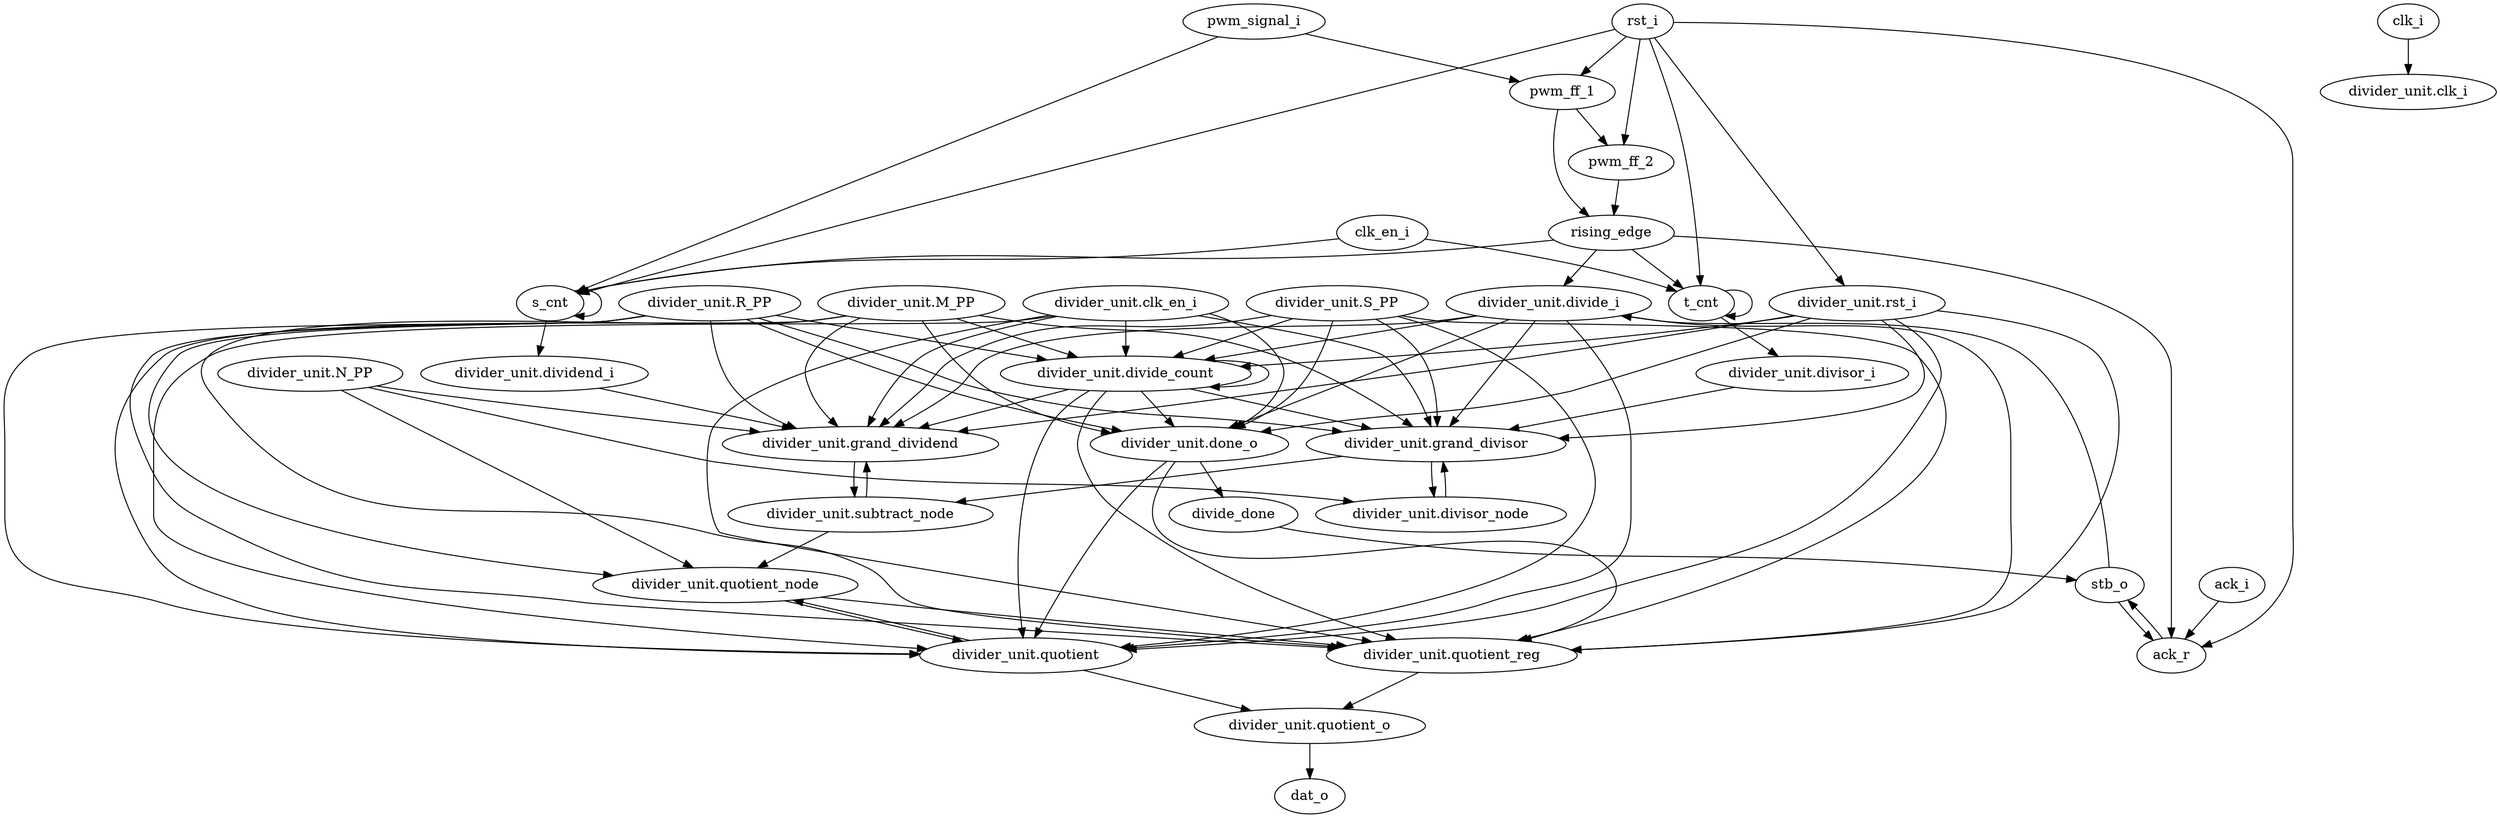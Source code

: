 digraph "()" {
	s_cnt -> s_cnt	 [weight=1.0];
	s_cnt -> "divider_unit.dividend_i"	 [weight=1.0];
	"divider_unit.divide_i" -> "divider_unit.grand_dividend"	 [weight=2.0];
	"divider_unit.divide_i" -> "divider_unit.done_o"	 [weight=2.0];
	"divider_unit.divide_i" -> "divider_unit.divide_count"	 [weight=2.0];
	"divider_unit.divide_i" -> "divider_unit.quotient"	 [weight=3.0];
	"divider_unit.divide_i" -> "divider_unit.grand_divisor"	 [weight=2.0];
	"divider_unit.divide_i" -> "divider_unit.quotient_reg"	 [weight=1.0];
	"divider_unit.grand_dividend" -> "divider_unit.subtract_node"	 [weight=1.0];
	"divider_unit.divisor_i" -> "divider_unit.grand_divisor"	 [weight=1.0];
	"divider_unit.done_o" -> "divider_unit.quotient"	 [weight=1.0];
	"divider_unit.done_o" -> divide_done	 [weight=1.0];
	"divider_unit.done_o" -> "divider_unit.quotient_reg"	 [weight=1.0];
	"divider_unit.clk_en_i" -> "divider_unit.grand_dividend"	 [weight=2.0];
	"divider_unit.clk_en_i" -> "divider_unit.done_o"	 [weight=6.0];
	"divider_unit.clk_en_i" -> "divider_unit.divide_count"	 [weight=2.0];
	"divider_unit.clk_en_i" -> "divider_unit.quotient"	 [weight=3.0];
	"divider_unit.clk_en_i" -> "divider_unit.grand_divisor"	 [weight=2.0];
	"divider_unit.clk_en_i" -> "divider_unit.quotient_reg"	 [weight=1.0];
	"divider_unit.divisor_node" -> "divider_unit.grand_divisor"	 [weight=1.0];
	"divider_unit.N_PP" -> "divider_unit.grand_dividend"	 [weight=1.0];
	"divider_unit.N_PP" -> "divider_unit.divisor_node"	 [weight=1.0];
	"divider_unit.N_PP" -> "divider_unit.quotient_node"	 [weight=1.0];
	"divider_unit.S_PP" -> "divider_unit.grand_dividend"	 [weight=1.0];
	"divider_unit.S_PP" -> "divider_unit.done_o"	 [weight=2.0];
	"divider_unit.S_PP" -> "divider_unit.divide_count"	 [weight=1.0];
	"divider_unit.S_PP" -> "divider_unit.quotient"	 [weight=2.0];
	"divider_unit.S_PP" -> "divider_unit.grand_divisor"	 [weight=1.0];
	"divider_unit.S_PP" -> "divider_unit.quotient_reg"	 [weight=1.0];
	clk_i -> "divider_unit.clk_i"	 [weight=1.0];
	rising_edge -> s_cnt	 [weight=2.0];
	rising_edge -> "divider_unit.divide_i"	 [weight=1.0];
	rising_edge -> t_cnt	 [weight=2.0];
	rising_edge -> ack_r	 [weight=2.0];
	"divider_unit.quotient_o" -> dat_o	 [weight=1.0];
	"divider_unit.R_PP" -> "divider_unit.grand_dividend"	 [weight=2.0];
	"divider_unit.R_PP" -> "divider_unit.done_o"	 [weight=2.0];
	"divider_unit.R_PP" -> "divider_unit.divide_count"	 [weight=1.0];
	"divider_unit.R_PP" -> "divider_unit.quotient"	 [weight=2.0];
	"divider_unit.R_PP" -> "divider_unit.grand_divisor"	 [weight=2.0];
	"divider_unit.R_PP" -> "divider_unit.quotient_reg"	 [weight=1.0];
	"divider_unit.R_PP" -> "divider_unit.quotient_node"	 [weight=1.0];
	"divider_unit.divide_count" -> "divider_unit.grand_dividend"	 [weight=1.0];
	"divider_unit.divide_count" -> "divider_unit.done_o"	 [weight=2.0];
	"divider_unit.divide_count" -> "divider_unit.divide_count"	 [weight=2.0];
	"divider_unit.divide_count" -> "divider_unit.quotient"	 [weight=2.0];
	"divider_unit.divide_count" -> "divider_unit.grand_divisor"	 [weight=1.0];
	"divider_unit.divide_count" -> "divider_unit.quotient_reg"	 [weight=1.0];
	t_cnt -> "divider_unit.divisor_i"	 [weight=1.0];
	t_cnt -> t_cnt	 [weight=1.0];
	"divider_unit.quotient" -> "divider_unit.quotient_o"	 [weight=1.0];
	"divider_unit.quotient" -> "divider_unit.quotient_node"	 [weight=1.0];
	divide_done -> stb_o	 [weight=1.0];
	rst_i -> s_cnt	 [weight=2.0];
	rst_i -> t_cnt	 [weight=2.0];
	rst_i -> "divider_unit.rst_i"	 [weight=1.0];
	rst_i -> pwm_ff_2	 [weight=2.0];
	rst_i -> ack_r	 [weight=2.0];
	rst_i -> pwm_ff_1	 [weight=2.0];
	"divider_unit.rst_i" -> "divider_unit.grand_dividend"	 [weight=3.0];
	"divider_unit.rst_i" -> "divider_unit.done_o"	 [weight=7.0];
	"divider_unit.rst_i" -> "divider_unit.divide_count"	 [weight=3.0];
	"divider_unit.rst_i" -> "divider_unit.quotient"	 [weight=4.0];
	"divider_unit.rst_i" -> "divider_unit.grand_divisor"	 [weight=3.0];
	"divider_unit.rst_i" -> "divider_unit.quotient_reg"	 [weight=1.0];
	clk_en_i -> s_cnt	 [weight=1.0];
	clk_en_i -> t_cnt	 [weight=1.0];
	pwm_signal_i -> s_cnt	 [weight=1.0];
	pwm_signal_i -> pwm_ff_1	 [weight=1.0];
	stb_o -> "divider_unit.divide_i"	 [weight=1.0];
	stb_o -> ack_r	 [weight=3.0];
	"divider_unit.M_PP" -> "divider_unit.grand_dividend"	 [weight=2.0];
	"divider_unit.M_PP" -> "divider_unit.done_o"	 [weight=2.0];
	"divider_unit.M_PP" -> "divider_unit.divide_count"	 [weight=1.0];
	"divider_unit.M_PP" -> "divider_unit.quotient"	 [weight=2.0];
	"divider_unit.M_PP" -> "divider_unit.grand_divisor"	 [weight=1.0];
	"divider_unit.M_PP" -> "divider_unit.quotient_reg"	 [weight=1.0];
	"divider_unit.grand_divisor" -> "divider_unit.divisor_node"	 [weight=1.0];
	"divider_unit.grand_divisor" -> "divider_unit.subtract_node"	 [weight=1.0];
	"divider_unit.quotient_reg" -> "divider_unit.quotient_o"	 [weight=1.0];
	pwm_ff_2 -> rising_edge	 [weight=1.0];
	ack_r -> stb_o	 [weight=1.0];
	pwm_ff_1 -> rising_edge	 [weight=1.0];
	pwm_ff_1 -> pwm_ff_2	 [weight=1.0];
	ack_i -> ack_r	 [weight=1.0];
	"divider_unit.subtract_node" -> "divider_unit.grand_dividend"	 [weight=2.0];
	"divider_unit.subtract_node" -> "divider_unit.quotient_node"	 [weight=1.0];
	"divider_unit.quotient_node" -> "divider_unit.quotient"	 [weight=2.0];
	"divider_unit.quotient_node" -> "divider_unit.quotient_reg"	 [weight=1.0];
	"divider_unit.dividend_i" -> "divider_unit.grand_dividend"	 [weight=1.0];
}

